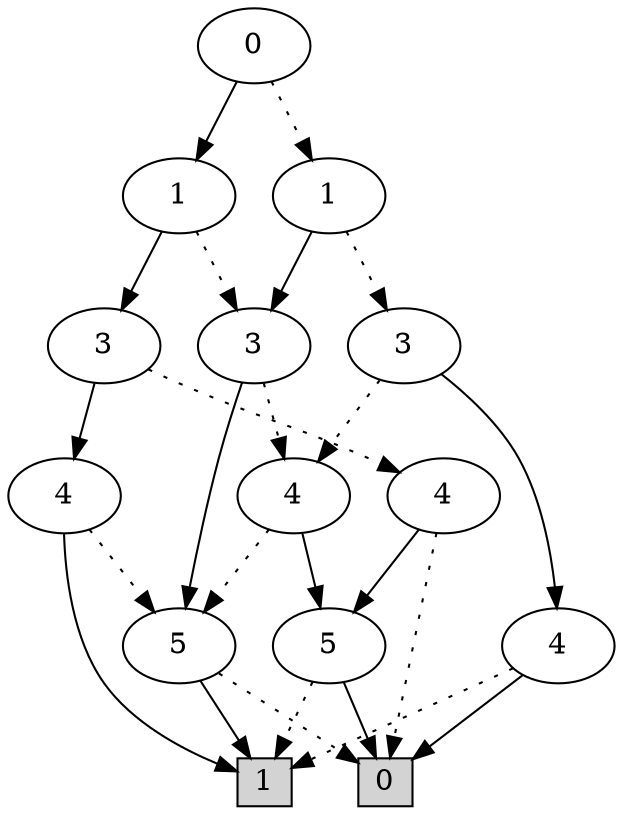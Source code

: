 digraph G {
0 [shape=box, label="0", style=filled, shape=box, height=0.3, width=0.3];
1 [shape=box, label="1", style=filled, shape=box, height=0.3, width=0.3];
296 [label="0"];
296 -> 292 [style=dotted];
296 -> 295 [style=filled];
292 [label="1"];
292 -> 290 [style=dotted];
292 -> 291 [style=filled];
290 [label="3"];
290 -> 289 [style=dotted];
290 -> 11 [style=filled];
289 [label="4"];
289 -> 12 [style=dotted];
289 -> 13 [style=filled];
12 [label="5"];
12 -> 0 [style=dotted];
12 -> 1 [style=filled];
13 [label="5"];
13 -> 1 [style=dotted];
13 -> 0 [style=filled];
11 [label="4"];
11 -> 1 [style=dotted];
11 -> 0 [style=filled];
291 [label="3"];
291 -> 289 [style=dotted];
291 -> 12 [style=filled];
295 [label="1"];
295 -> 291 [style=dotted];
295 -> 294 [style=filled];
294 [label="3"];
294 -> 222 [style=dotted];
294 -> 293 [style=filled];
222 [label="4"];
222 -> 0 [style=dotted];
222 -> 13 [style=filled];
293 [label="4"];
293 -> 12 [style=dotted];
293 -> 1 [style=filled];
}

